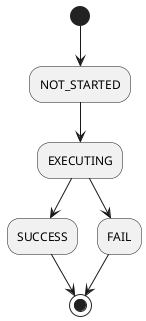 @startuml
(*) -down-> NOT_STARTED
NOT_STARTED -down-> EXECUTING
EXECUTING -down-> SUCCESS
EXECUTING -down-> FAIL
SUCCESS -down-> (*)
FAIL -down-> (*)
@enduml